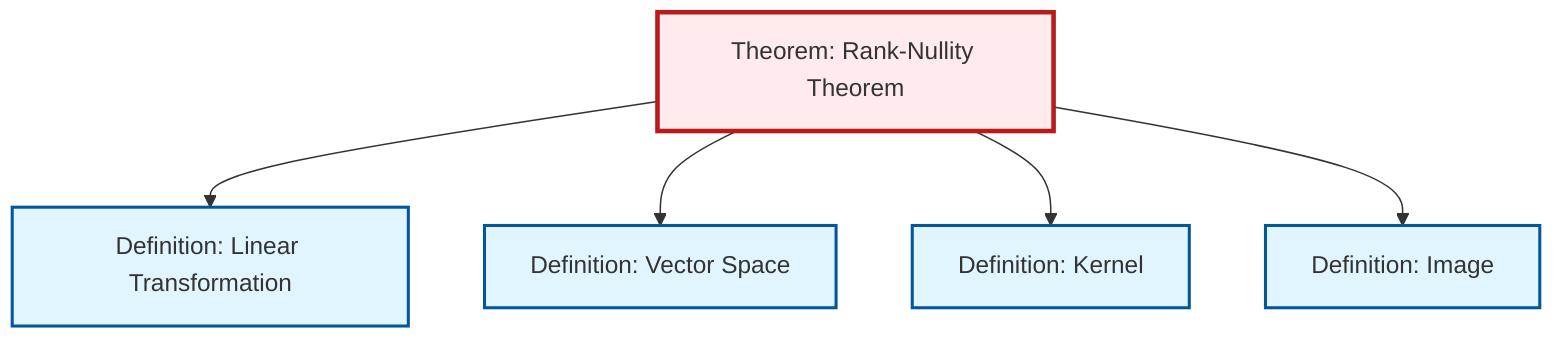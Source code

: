 graph TD
    classDef definition fill:#e1f5fe,stroke:#01579b,stroke-width:2px
    classDef theorem fill:#f3e5f5,stroke:#4a148c,stroke-width:2px
    classDef axiom fill:#fff3e0,stroke:#e65100,stroke-width:2px
    classDef example fill:#e8f5e9,stroke:#1b5e20,stroke-width:2px
    classDef current fill:#ffebee,stroke:#b71c1c,stroke-width:3px
    def-linear-transformation["Definition: Linear Transformation"]:::definition
    thm-rank-nullity["Theorem: Rank-Nullity Theorem"]:::theorem
    def-kernel["Definition: Kernel"]:::definition
    def-image["Definition: Image"]:::definition
    def-vector-space["Definition: Vector Space"]:::definition
    thm-rank-nullity --> def-linear-transformation
    thm-rank-nullity --> def-vector-space
    thm-rank-nullity --> def-kernel
    thm-rank-nullity --> def-image
    class thm-rank-nullity current